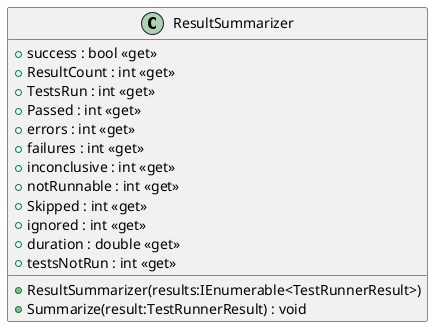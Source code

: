 @startuml
class ResultSummarizer {
    + ResultSummarizer(results:IEnumerable<TestRunnerResult>)
    + success : bool <<get>>
    + ResultCount : int <<get>>
    + TestsRun : int <<get>>
    + Passed : int <<get>>
    + errors : int <<get>>
    + failures : int <<get>>
    + inconclusive : int <<get>>
    + notRunnable : int <<get>>
    + Skipped : int <<get>>
    + ignored : int <<get>>
    + duration : double <<get>>
    + testsNotRun : int <<get>>
    + Summarize(result:TestRunnerResult) : void
}
@enduml
